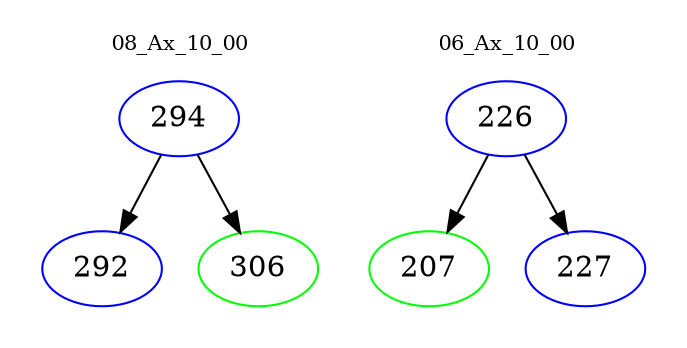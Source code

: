 digraph{
subgraph cluster_0 {
color = white
label = "08_Ax_10_00";
fontsize=10;
T0_294 [label="294", color="blue"]
T0_294 -> T0_292 [color="black"]
T0_292 [label="292", color="blue"]
T0_294 -> T0_306 [color="black"]
T0_306 [label="306", color="green"]
}
subgraph cluster_1 {
color = white
label = "06_Ax_10_00";
fontsize=10;
T1_226 [label="226", color="blue"]
T1_226 -> T1_207 [color="black"]
T1_207 [label="207", color="green"]
T1_226 -> T1_227 [color="black"]
T1_227 [label="227", color="blue"]
}
}
